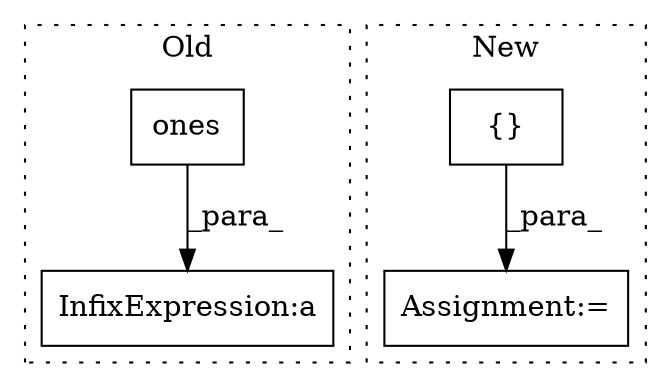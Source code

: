 digraph G {
subgraph cluster0 {
1 [label="ones" a="32" s="1869,1898" l="5,1" shape="box"];
4 [label="InfixExpression:a" a="27" s="1860" l="3" shape="box"];
label = "Old";
style="dotted";
}
subgraph cluster1 {
2 [label="{}" a="4" s="1822" l="2" shape="box"];
3 [label="Assignment:=" a="7" s="1812" l="1" shape="box"];
label = "New";
style="dotted";
}
1 -> 4 [label="_para_"];
2 -> 3 [label="_para_"];
}